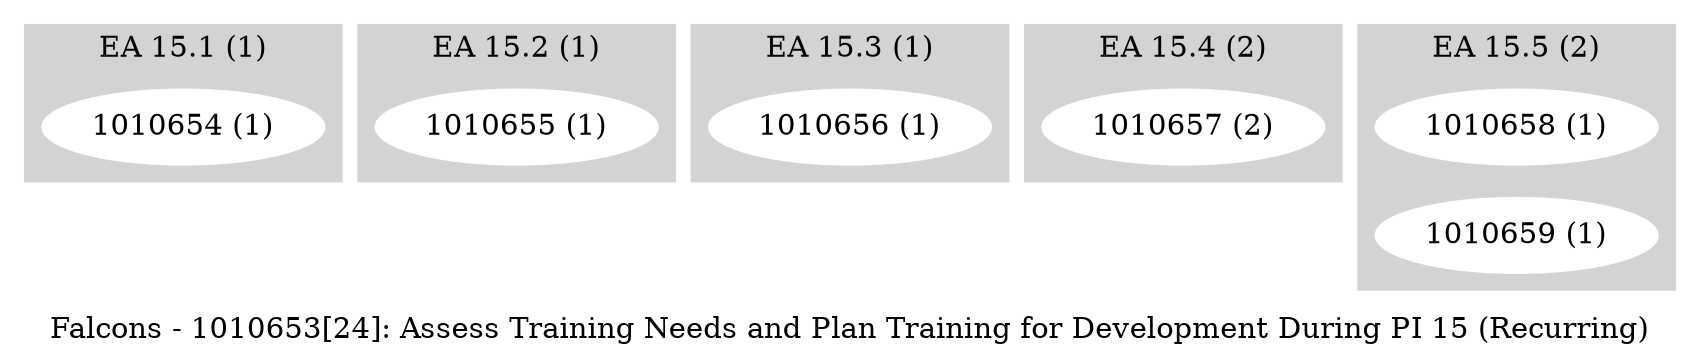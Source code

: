 digraph G {
    label = "Falcons - 1010653[24]: Assess Training Needs and Plan Training for Development During PI 15 (Recurring)";
    ranksep = .1
    subgraph cluster_1 {
        style=filled;
        color=lightgrey;
        node [style=filled,color=white];
        "1010654 (1)"
        ;
        label = "EA 15.1 (1)";
    }
    subgraph cluster_2 {
        style=filled;
        color=lightgrey;
        node [style=filled,color=white];
        "1010655 (1)"
        ;
        label = "EA 15.2 (1)";
    }
    subgraph cluster_3 {
        style=filled;
        color=lightgrey;
        node [style=filled,color=white];
        "1010656 (1)"
        ;
        label = "EA 15.3 (1)";
    }
    subgraph cluster_4 {
        style=filled;
        color=lightgrey;
        node [style=filled,color=white];
        "1010657 (2)"
        ;
        label = "EA 15.4 (2)";
    }
    subgraph cluster_5 {
        style=filled;
        color=lightgrey;
        node [style=filled,color=white];
        "1010658 (1)" ->       
        "1010659 (1)"
        [style=invis];
        label = "EA 15.5 (2)";
    }
}
